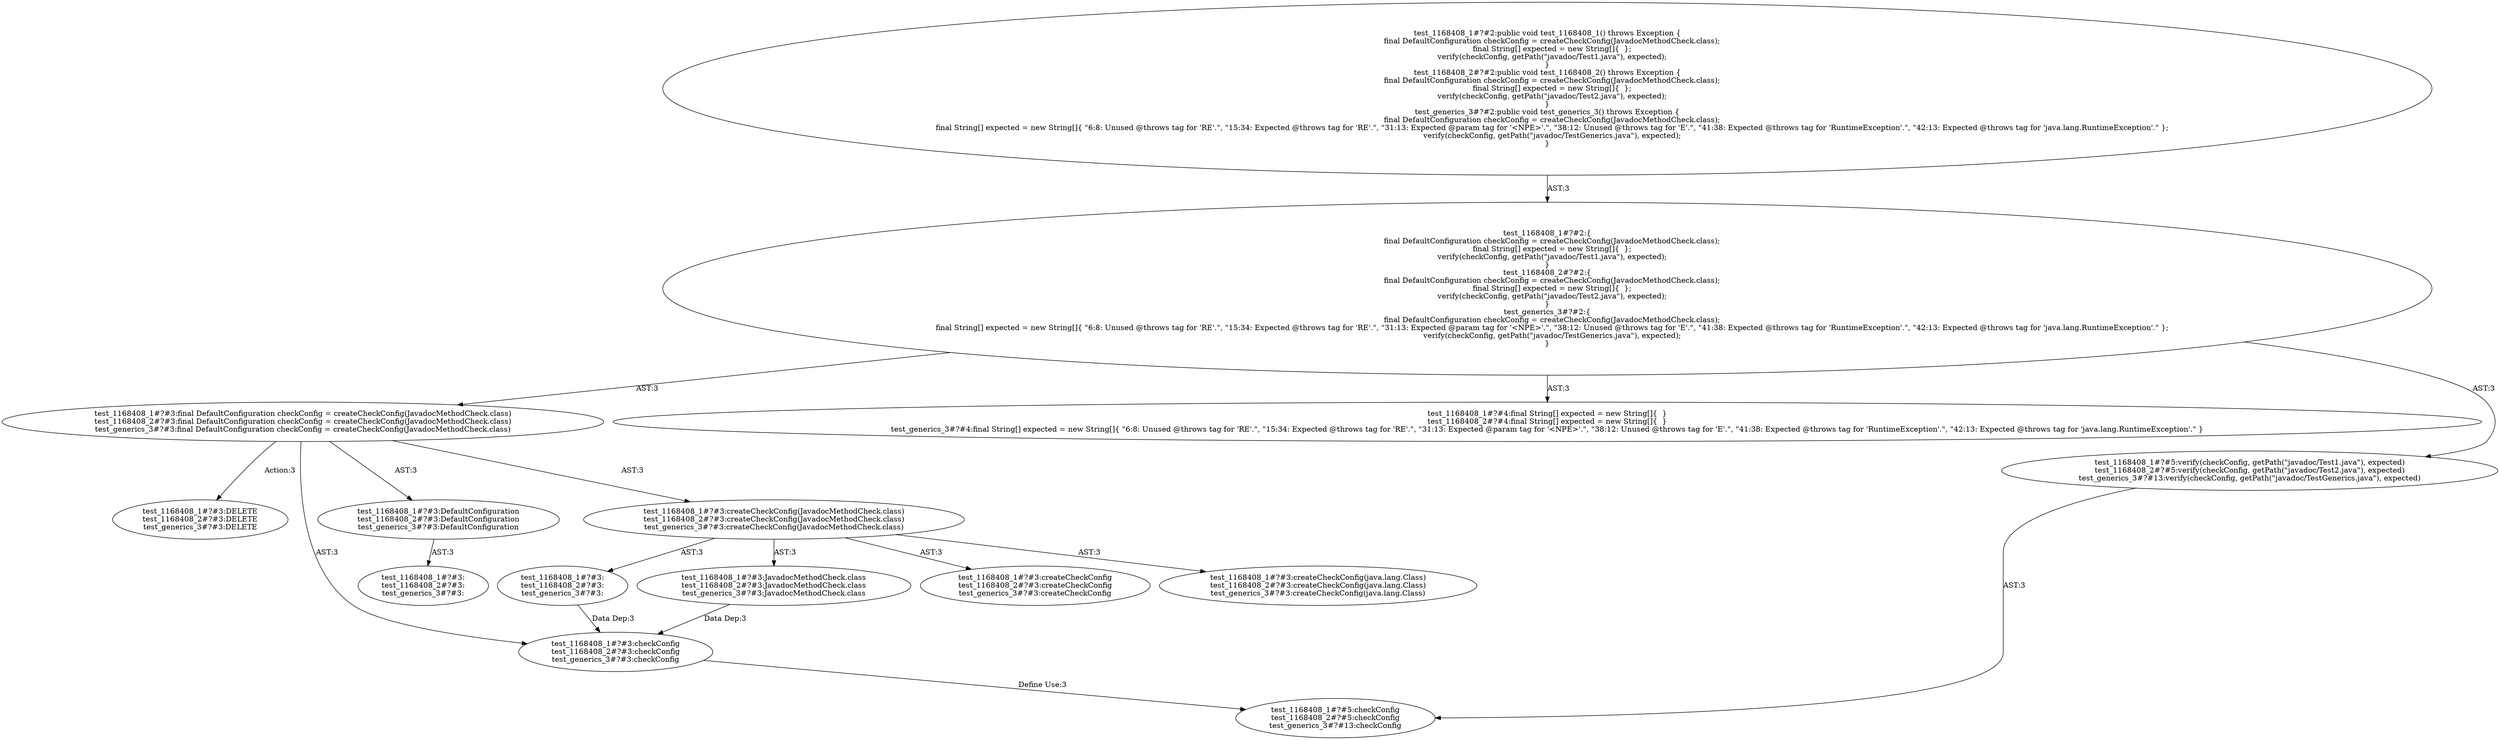 digraph "Pattern" {
0 [label="test_1168408_1#?#3:DELETE
test_1168408_2#?#3:DELETE
test_generics_3#?#3:DELETE" shape=ellipse]
1 [label="test_1168408_1#?#3:final DefaultConfiguration checkConfig = createCheckConfig(JavadocMethodCheck.class)
test_1168408_2#?#3:final DefaultConfiguration checkConfig = createCheckConfig(JavadocMethodCheck.class)
test_generics_3#?#3:final DefaultConfiguration checkConfig = createCheckConfig(JavadocMethodCheck.class)" shape=ellipse]
2 [label="test_1168408_1#?#2:\{
    final DefaultConfiguration checkConfig = createCheckConfig(JavadocMethodCheck.class);
    final String[] expected = new String[]\{  \};
    verify(checkConfig, getPath(\"javadoc/Test1.java\"), expected);
\}
test_1168408_2#?#2:\{
    final DefaultConfiguration checkConfig = createCheckConfig(JavadocMethodCheck.class);
    final String[] expected = new String[]\{  \};
    verify(checkConfig, getPath(\"javadoc/Test2.java\"), expected);
\}
test_generics_3#?#2:\{
    final DefaultConfiguration checkConfig = createCheckConfig(JavadocMethodCheck.class);
    final String[] expected = new String[]\{ \"6:8: Unused @throws tag for 'RE'.\", \"15:34: Expected @throws tag for 'RE'.\", \"31:13: Expected @param tag for '<NPE>'.\", \"38:12: Unused @throws tag for 'E'.\", \"41:38: Expected @throws tag for 'RuntimeException'.\", \"42:13: Expected @throws tag for 'java.lang.RuntimeException'.\" \};
    verify(checkConfig, getPath(\"javadoc/TestGenerics.java\"), expected);
\}" shape=ellipse]
3 [label="test_1168408_1#?#2:public void test_1168408_1() throws Exception \{
    final DefaultConfiguration checkConfig = createCheckConfig(JavadocMethodCheck.class);
    final String[] expected = new String[]\{  \};
    verify(checkConfig, getPath(\"javadoc/Test1.java\"), expected);
\}
test_1168408_2#?#2:public void test_1168408_2() throws Exception \{
    final DefaultConfiguration checkConfig = createCheckConfig(JavadocMethodCheck.class);
    final String[] expected = new String[]\{  \};
    verify(checkConfig, getPath(\"javadoc/Test2.java\"), expected);
\}
test_generics_3#?#2:public void test_generics_3() throws Exception \{
    final DefaultConfiguration checkConfig = createCheckConfig(JavadocMethodCheck.class);
    final String[] expected = new String[]\{ \"6:8: Unused @throws tag for 'RE'.\", \"15:34: Expected @throws tag for 'RE'.\", \"31:13: Expected @param tag for '<NPE>'.\", \"38:12: Unused @throws tag for 'E'.\", \"41:38: Expected @throws tag for 'RuntimeException'.\", \"42:13: Expected @throws tag for 'java.lang.RuntimeException'.\" \};
    verify(checkConfig, getPath(\"javadoc/TestGenerics.java\"), expected);
\}" shape=ellipse]
4 [label="test_1168408_1#?#4:final String[] expected = new String[]\{  \}
test_1168408_2#?#4:final String[] expected = new String[]\{  \}
test_generics_3#?#4:final String[] expected = new String[]\{ \"6:8: Unused @throws tag for 'RE'.\", \"15:34: Expected @throws tag for 'RE'.\", \"31:13: Expected @param tag for '<NPE>'.\", \"38:12: Unused @throws tag for 'E'.\", \"41:38: Expected @throws tag for 'RuntimeException'.\", \"42:13: Expected @throws tag for 'java.lang.RuntimeException'.\" \}" shape=ellipse]
5 [label="test_1168408_1#?#5:verify(checkConfig, getPath(\"javadoc/Test1.java\"), expected)
test_1168408_2#?#5:verify(checkConfig, getPath(\"javadoc/Test2.java\"), expected)
test_generics_3#?#13:verify(checkConfig, getPath(\"javadoc/TestGenerics.java\"), expected)" shape=ellipse]
6 [label="test_1168408_1#?#3:checkConfig
test_1168408_2#?#3:checkConfig
test_generics_3#?#3:checkConfig" shape=ellipse]
7 [label="test_1168408_1#?#3:
test_1168408_2#?#3:
test_generics_3#?#3:" shape=ellipse]
8 [label="test_1168408_1#?#3:JavadocMethodCheck.class
test_1168408_2#?#3:JavadocMethodCheck.class
test_generics_3#?#3:JavadocMethodCheck.class" shape=ellipse]
9 [label="test_1168408_1#?#5:checkConfig
test_1168408_2#?#5:checkConfig
test_generics_3#?#13:checkConfig" shape=ellipse]
10 [label="test_1168408_1#?#3:DefaultConfiguration
test_1168408_2#?#3:DefaultConfiguration
test_generics_3#?#3:DefaultConfiguration" shape=ellipse]
11 [label="test_1168408_1#?#3:
test_1168408_2#?#3:
test_generics_3#?#3:" shape=ellipse]
12 [label="test_1168408_1#?#3:createCheckConfig(JavadocMethodCheck.class)
test_1168408_2#?#3:createCheckConfig(JavadocMethodCheck.class)
test_generics_3#?#3:createCheckConfig(JavadocMethodCheck.class)" shape=ellipse]
13 [label="test_1168408_1#?#3:createCheckConfig
test_1168408_2#?#3:createCheckConfig
test_generics_3#?#3:createCheckConfig" shape=ellipse]
14 [label="test_1168408_1#?#3:createCheckConfig(java.lang.Class)
test_1168408_2#?#3:createCheckConfig(java.lang.Class)
test_generics_3#?#3:createCheckConfig(java.lang.Class)" shape=ellipse]
1 -> 0 [label="Action:3"];
1 -> 6 [label="AST:3"];
1 -> 10 [label="AST:3"];
1 -> 12 [label="AST:3"];
2 -> 1 [label="AST:3"];
2 -> 4 [label="AST:3"];
2 -> 5 [label="AST:3"];
3 -> 2 [label="AST:3"];
5 -> 9 [label="AST:3"];
6 -> 9 [label="Define Use:3"];
7 -> 6 [label="Data Dep:3"];
8 -> 6 [label="Data Dep:3"];
10 -> 11 [label="AST:3"];
12 -> 7 [label="AST:3"];
12 -> 8 [label="AST:3"];
12 -> 13 [label="AST:3"];
12 -> 14 [label="AST:3"];
}